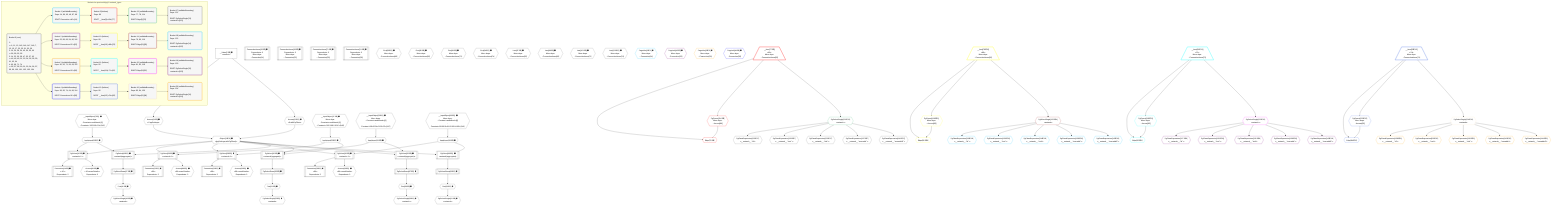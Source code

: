 %%{init: {'themeVariables': { 'fontSize': '12px'}}}%%
graph TD
    classDef path fill:#eee,stroke:#000,color:#000
    classDef plan fill:#fff,stroke-width:1px,color:#000
    classDef itemplan fill:#fff,stroke-width:2px,color:#000
    classDef unbatchedplan fill:#dff,stroke-width:1px,color:#000
    classDef sideeffectplan fill:#fcc,stroke-width:2px,color:#000
    classDef bucket fill:#f6f6f6,color:#000,stroke-width:2px,text-align:left

    subgraph "Buckets for queries/v4/pg11.network_types"
    Bucket0("Bucket 0 (root)<br /><br />1: <br />ᐳ: 6, 11, 12, 145, 146, 147, 148, 7, 13, 15, 17, 23, 25, 31, 33, 39<br />2: 10, 20, 28, 36, 45, 50, 55, 60<br />ᐳ: 86, 89, 92, 95<br />3: 14, 22, 30, 38, 47, 52, 57, 62<br />ᐳ: 46, 48, 49, 51, 53, 54, 56, 58, 59, 61, 63, 64<br />4: 65, 68, 71, 74<br />ᐳ: 85, 87, 88, 90, 91, 93, 94, 96, 97, 98, 99, 100, 101, 102, 103, 104"):::bucket
    Bucket1("Bucket 1 (nullableBoundary)<br />Deps: 14, 86, 65, 49, 87, 98<br /><br />ROOT Connectionᐸ10ᐳ[14]"):::bucket
    Bucket2("Bucket 2 (nullableBoundary)<br />Deps: 22, 89, 68, 54, 90, 100<br /><br />ROOT Connectionᐸ20ᐳ[22]"):::bucket
    Bucket3("Bucket 3 (nullableBoundary)<br />Deps: 30, 92, 71, 59, 93, 102<br /><br />ROOT Connectionᐸ28ᐳ[30]"):::bucket
    Bucket4("Bucket 4 (nullableBoundary)<br />Deps: 38, 95, 74, 64, 96, 104<br /><br />ROOT Connectionᐸ36ᐳ[38]"):::bucket
    Bucket9("Bucket 9 (listItem)<br />Deps: 86<br /><br />ROOT __Item{9}ᐸ65ᐳ[77]"):::bucket
    Bucket10("Bucket 10 (listItem)<br />Deps: 89<br /><br />ROOT __Item{10}ᐸ68ᐳ[79]"):::bucket
    Bucket11("Bucket 11 (listItem)<br />Deps: 92<br /><br />ROOT __Item{11}ᐸ71ᐳ[81]"):::bucket
    Bucket12("Bucket 12 (listItem)<br />Deps: 95<br /><br />ROOT __Item{12}ᐸ74ᐳ[83]"):::bucket
    Bucket13("Bucket 13 (nullableBoundary)<br />Deps: 77, 78, 114<br /><br />ROOT Edge{9}[78]"):::bucket
    Bucket14("Bucket 14 (nullableBoundary)<br />Deps: 79, 80, 116<br /><br />ROOT Edge{10}[80]"):::bucket
    Bucket15("Bucket 15 (nullableBoundary)<br />Deps: 81, 82, 118<br /><br />ROOT Edge{11}[82]"):::bucket
    Bucket16("Bucket 16 (nullableBoundary)<br />Deps: 83, 84, 120<br /><br />ROOT Edge{12}[84]"):::bucket
    Bucket17("Bucket 17 (nullableBoundary)<br />Deps: 121<br /><br />ROOT PgSelectSingle{13}ᐸnetworkᐳ[121]"):::bucket
    Bucket18("Bucket 18 (nullableBoundary)<br />Deps: 122<br /><br />ROOT PgSelectSingle{14}ᐸnetworkᐳ[122]"):::bucket
    Bucket19("Bucket 19 (nullableBoundary)<br />Deps: 123<br /><br />ROOT PgSelectSingle{15}ᐸnetworkᐳ[123]"):::bucket
    Bucket20("Bucket 20 (nullableBoundary)<br />Deps: 124<br /><br />ROOT PgSelectSingle{16}ᐸnetworkᐳ[124]"):::bucket
    end
    Bucket0 --> Bucket1 & Bucket2 & Bucket3 & Bucket4
    Bucket1 --> Bucket9
    Bucket2 --> Bucket10
    Bucket3 --> Bucket11
    Bucket4 --> Bucket12
    Bucket9 --> Bucket13
    Bucket10 --> Bucket14
    Bucket11 --> Bucket15
    Bucket12 --> Bucket16
    Bucket13 --> Bucket17
    Bucket14 --> Bucket18
    Bucket15 --> Bucket19
    Bucket16 --> Bucket20

    %% plan dependencies
    __InputObject7{{"__InputObject[7∈0] ➊<br />More deps:<br />- Constantᐸundefinedᐳ[6]<br />- Constantᐸ'192.168.0.0'ᐳ[145]"}}:::plan
    PgSelect10[["PgSelect[10∈0] ➊<br />ᐸnetwork+1ᐳ"]]:::plan
    Object13{{"Object[13∈0] ➊<br />ᐸ{pgSettings,withPgClient}ᐳ"}}:::plan
    ApplyInput15{{"ApplyInput[15∈0] ➊"}}:::plan
    Object13 & ApplyInput15 --> PgSelect10
    Access11{{"Access[11∈0] ➊<br />ᐸ2.pgSettingsᐳ"}}:::plan
    Access12{{"Access[12∈0] ➊<br />ᐸ2.withPgClientᐳ"}}:::plan
    Access11 & Access12 --> Object13
    __InputObject17{{"__InputObject[17∈0] ➊<br />More deps:<br />- Constantᐸundefinedᐳ[6]<br />- Constantᐸ'192.168.0.0/16'ᐳ[146]"}}:::plan
    PgSelect20[["PgSelect[20∈0] ➊<br />ᐸnetwork+1ᐳ"]]:::plan
    ApplyInput23{{"ApplyInput[23∈0] ➊"}}:::plan
    Object13 & ApplyInput23 --> PgSelect20
    __InputObject25{{"__InputObject[25∈0] ➊<br />More deps:<br />- Constantᐸundefinedᐳ[6]<br />- Constantᐸ'08:00:2b:01:02:03'ᐳ[147]"}}:::plan
    PgSelect28[["PgSelect[28∈0] ➊<br />ᐸnetwork+1ᐳ"]]:::plan
    ApplyInput31{{"ApplyInput[31∈0] ➊"}}:::plan
    Object13 & ApplyInput31 --> PgSelect28
    __InputObject33{{"__InputObject[33∈0] ➊<br />More deps:<br />- Constantᐸundefinedᐳ[6]<br />- Constantᐸ'08:00:2b:01:02:03:04:05'ᐳ[148]"}}:::plan
    PgSelect36[["PgSelect[36∈0] ➊<br />ᐸnetwork+1ᐳ"]]:::plan
    ApplyInput39{{"ApplyInput[39∈0] ➊"}}:::plan
    Object13 & ApplyInput39 --> PgSelect36
    PgSelect45[["PgSelect[45∈0] ➊<br />ᐸnetwork(aggregate)ᐳ"]]:::plan
    Object13 & ApplyInput15 --> PgSelect45
    PgSelect50[["PgSelect[50∈0] ➊<br />ᐸnetwork(aggregate)ᐳ"]]:::plan
    Object13 & ApplyInput23 --> PgSelect50
    PgSelect55[["PgSelect[55∈0] ➊<br />ᐸnetwork(aggregate)ᐳ"]]:::plan
    Object13 & ApplyInput31 --> PgSelect55
    PgSelect60[["PgSelect[60∈0] ➊<br />ᐸnetwork(aggregate)ᐳ"]]:::plan
    Object13 & ApplyInput39 --> PgSelect60
    __Value2["__Value[2∈0] ➊<br />ᐸcontextᐳ"]:::plan
    __Value2 --> Access11
    __Value2 --> Access12
    Connection14[["Connection[14∈0] ➊<br />ᐸ10ᐳ<br />Dependents: 2"]]:::plan
    PgSelect10 --> Connection14
    __InputObject7 --> ApplyInput15
    Connection22[["Connection[22∈0] ➊<br />ᐸ20ᐳ<br />Dependents: 2"]]:::plan
    PgSelect20 --> Connection22
    __InputObject17 --> ApplyInput23
    Connection30[["Connection[30∈0] ➊<br />ᐸ28ᐳ<br />Dependents: 2"]]:::plan
    PgSelect28 --> Connection30
    __InputObject25 --> ApplyInput31
    Connection38[["Connection[38∈0] ➊<br />ᐸ36ᐳ<br />Dependents: 2"]]:::plan
    PgSelect36 --> Connection38
    __InputObject33 --> ApplyInput39
    First46{{"First[46∈0] ➊"}}:::plan
    PgSelectRows47[["PgSelectRows[47∈0] ➊"]]:::plan
    PgSelectRows47 --> First46
    PgSelect45 --> PgSelectRows47
    PgSelectSingle48{{"PgSelectSingle[48∈0] ➊<br />ᐸnetworkᐳ"}}:::plan
    First46 --> PgSelectSingle48
    First51{{"First[51∈0] ➊"}}:::plan
    PgSelectRows52[["PgSelectRows[52∈0] ➊"]]:::plan
    PgSelectRows52 --> First51
    PgSelect50 --> PgSelectRows52
    PgSelectSingle53{{"PgSelectSingle[53∈0] ➊<br />ᐸnetworkᐳ"}}:::plan
    First51 --> PgSelectSingle53
    First56{{"First[56∈0] ➊"}}:::plan
    PgSelectRows57[["PgSelectRows[57∈0] ➊"]]:::plan
    PgSelectRows57 --> First56
    PgSelect55 --> PgSelectRows57
    PgSelectSingle58{{"PgSelectSingle[58∈0] ➊<br />ᐸnetworkᐳ"}}:::plan
    First56 --> PgSelectSingle58
    First61{{"First[61∈0] ➊"}}:::plan
    PgSelectRows62[["PgSelectRows[62∈0] ➊"]]:::plan
    PgSelectRows62 --> First61
    PgSelect60 --> PgSelectRows62
    PgSelectSingle63{{"PgSelectSingle[63∈0] ➊<br />ᐸnetworkᐳ"}}:::plan
    First61 --> PgSelectSingle63
    ConnectionItems65[["ConnectionItems[65∈0] ➊<br />Dependents: 3<br />More deps:<br />- Connection[14]"]]:::plan
    ConnectionItems68[["ConnectionItems[68∈0] ➊<br />Dependents: 3<br />More deps:<br />- Connection[22]"]]:::plan
    ConnectionItems71[["ConnectionItems[71∈0] ➊<br />Dependents: 3<br />More deps:<br />- Connection[30]"]]:::plan
    ConnectionItems74[["ConnectionItems[74∈0] ➊<br />Dependents: 3<br />More deps:<br />- Connection[38]"]]:::plan
    First85{{"First[85∈0] ➊<br />More deps:<br />- ConnectionItems[65]"}}:::plan
    Access86{{"Access[86∈0] ➊<br />ᐸ10.cursorDetailsᐳ<br />Dependents: 3"}}:::plan
    PgSelect10 --> Access86
    First88{{"First[88∈0] ➊<br />More deps:<br />- ConnectionItems[68]"}}:::plan
    Access89{{"Access[89∈0] ➊<br />ᐸ20.cursorDetailsᐳ<br />Dependents: 3"}}:::plan
    PgSelect20 --> Access89
    First91{{"First[91∈0] ➊<br />More deps:<br />- ConnectionItems[71]"}}:::plan
    Access92{{"Access[92∈0] ➊<br />ᐸ28.cursorDetailsᐳ<br />Dependents: 3"}}:::plan
    PgSelect28 --> Access92
    First94{{"First[94∈0] ➊<br />More deps:<br />- ConnectionItems[74]"}}:::plan
    Access95{{"Access[95∈0] ➊<br />ᐸ36.cursorDetailsᐳ<br />Dependents: 3"}}:::plan
    PgSelect36 --> Access95
    Last97{{"Last[97∈0] ➊<br />More deps:<br />- ConnectionItems[65]"}}:::plan
    Last99{{"Last[99∈0] ➊<br />More deps:<br />- ConnectionItems[68]"}}:::plan
    Last101{{"Last[101∈0] ➊<br />More deps:<br />- ConnectionItems[71]"}}:::plan
    Last103{{"Last[103∈0] ➊<br />More deps:<br />- ConnectionItems[74]"}}:::plan
    PageInfo41{{"PageInfo[41∈1] ➊<br />More deps:<br />- Connection[14]"}}:::plan
    PageInfo42{{"PageInfo[42∈2] ➊<br />More deps:<br />- Connection[22]"}}:::plan
    PageInfo43{{"PageInfo[43∈3] ➊<br />More deps:<br />- Connection[30]"}}:::plan
    PageInfo44{{"PageInfo[44∈4] ➊<br />More deps:<br />- Connection[38]"}}:::plan
    Edge78{{"Edge[78∈9]"}}:::plan
    __Item77[/"__Item[77∈9]<br />ᐸ65ᐳ<br />More deps:<br />- ConnectionItems[65]"\]:::itemplan
    PgCursor114{{"PgCursor[114∈9]<br />More deps:<br />- Access[86]"}}:::plan
    __Item77 & PgCursor114 --> Edge78
    __Item77 --> PgCursor114
    Edge80{{"Edge[80∈10]"}}:::plan
    __Item79[/"__Item[79∈10]<br />ᐸ68ᐳ<br />More deps:<br />- ConnectionItems[68]"\]:::itemplan
    PgCursor116{{"PgCursor[116∈10]<br />More deps:<br />- Access[89]"}}:::plan
    __Item79 & PgCursor116 --> Edge80
    __Item79 --> PgCursor116
    Edge82{{"Edge[82∈11]"}}:::plan
    __Item81[/"__Item[81∈11]<br />ᐸ71ᐳ<br />More deps:<br />- ConnectionItems[71]"\]:::itemplan
    PgCursor118{{"PgCursor[118∈11]<br />More deps:<br />- Access[92]"}}:::plan
    __Item81 & PgCursor118 --> Edge82
    __Item81 --> PgCursor118
    Edge84{{"Edge[84∈12]"}}:::plan
    __Item83[/"__Item[83∈12]<br />ᐸ74ᐳ<br />More deps:<br />- ConnectionItems[74]"\]:::itemplan
    PgCursor120{{"PgCursor[120∈12]<br />More deps:<br />- Access[95]"}}:::plan
    __Item83 & PgCursor120 --> Edge84
    __Item83 --> PgCursor120
    PgSelectSingle121{{"PgSelectSingle[121∈13]<br />ᐸnetworkᐳ"}}:::plan
    __Item77 --> PgSelectSingle121
    PgSelectSingle122{{"PgSelectSingle[122∈14]<br />ᐸnetworkᐳ"}}:::plan
    __Item79 --> PgSelectSingle122
    PgSelectSingle123{{"PgSelectSingle[123∈15]<br />ᐸnetworkᐳ"}}:::plan
    __Item81 --> PgSelectSingle123
    PgSelectSingle124{{"PgSelectSingle[124∈16]<br />ᐸnetworkᐳ"}}:::plan
    __Item83 --> PgSelectSingle124
    PgClassExpression125{{"PgClassExpression[125∈17]<br />ᐸ__network__.”id”ᐳ"}}:::plan
    PgSelectSingle121 --> PgClassExpression125
    PgClassExpression129{{"PgClassExpression[129∈17]<br />ᐸ__network__.”inet”ᐳ"}}:::plan
    PgSelectSingle121 --> PgClassExpression129
    PgClassExpression133{{"PgClassExpression[133∈17]<br />ᐸ__network__.”cidr”ᐳ"}}:::plan
    PgSelectSingle121 --> PgClassExpression133
    PgClassExpression137{{"PgClassExpression[137∈17]<br />ᐸ__network__.”macaddr”ᐳ"}}:::plan
    PgSelectSingle121 --> PgClassExpression137
    PgClassExpression141{{"PgClassExpression[141∈17]<br />ᐸ__network__.”macaddr8”ᐳ"}}:::plan
    PgSelectSingle121 --> PgClassExpression141
    PgClassExpression126{{"PgClassExpression[126∈18]<br />ᐸ__network__.”id”ᐳ"}}:::plan
    PgSelectSingle122 --> PgClassExpression126
    PgClassExpression130{{"PgClassExpression[130∈18]<br />ᐸ__network__.”inet”ᐳ"}}:::plan
    PgSelectSingle122 --> PgClassExpression130
    PgClassExpression134{{"PgClassExpression[134∈18]<br />ᐸ__network__.”cidr”ᐳ"}}:::plan
    PgSelectSingle122 --> PgClassExpression134
    PgClassExpression138{{"PgClassExpression[138∈18]<br />ᐸ__network__.”macaddr”ᐳ"}}:::plan
    PgSelectSingle122 --> PgClassExpression138
    PgClassExpression142{{"PgClassExpression[142∈18]<br />ᐸ__network__.”macaddr8”ᐳ"}}:::plan
    PgSelectSingle122 --> PgClassExpression142
    PgClassExpression127{{"PgClassExpression[127∈19]<br />ᐸ__network__.”id”ᐳ"}}:::plan
    PgSelectSingle123 --> PgClassExpression127
    PgClassExpression131{{"PgClassExpression[131∈19]<br />ᐸ__network__.”inet”ᐳ"}}:::plan
    PgSelectSingle123 --> PgClassExpression131
    PgClassExpression135{{"PgClassExpression[135∈19]<br />ᐸ__network__.”cidr”ᐳ"}}:::plan
    PgSelectSingle123 --> PgClassExpression135
    PgClassExpression139{{"PgClassExpression[139∈19]<br />ᐸ__network__.”macaddr”ᐳ"}}:::plan
    PgSelectSingle123 --> PgClassExpression139
    PgClassExpression143{{"PgClassExpression[143∈19]<br />ᐸ__network__.”macaddr8”ᐳ"}}:::plan
    PgSelectSingle123 --> PgClassExpression143
    PgClassExpression128{{"PgClassExpression[128∈20]<br />ᐸ__network__.”id”ᐳ"}}:::plan
    PgSelectSingle124 --> PgClassExpression128
    PgClassExpression132{{"PgClassExpression[132∈20]<br />ᐸ__network__.”inet”ᐳ"}}:::plan
    PgSelectSingle124 --> PgClassExpression132
    PgClassExpression136{{"PgClassExpression[136∈20]<br />ᐸ__network__.”cidr”ᐳ"}}:::plan
    PgSelectSingle124 --> PgClassExpression136
    PgClassExpression140{{"PgClassExpression[140∈20]<br />ᐸ__network__.”macaddr”ᐳ"}}:::plan
    PgSelectSingle124 --> PgClassExpression140
    PgClassExpression144{{"PgClassExpression[144∈20]<br />ᐸ__network__.”macaddr8”ᐳ"}}:::plan
    PgSelectSingle124 --> PgClassExpression144

    %% define steps
    classDef bucket0 stroke:#696969
    class Bucket0,__Value2,__InputObject7,PgSelect10,Access11,Access12,Object13,Connection14,ApplyInput15,__InputObject17,PgSelect20,Connection22,ApplyInput23,__InputObject25,PgSelect28,Connection30,ApplyInput31,__InputObject33,PgSelect36,Connection38,ApplyInput39,PgSelect45,First46,PgSelectRows47,PgSelectSingle48,PgSelect50,First51,PgSelectRows52,PgSelectSingle53,PgSelect55,First56,PgSelectRows57,PgSelectSingle58,PgSelect60,First61,PgSelectRows62,PgSelectSingle63,ConnectionItems65,ConnectionItems68,ConnectionItems71,ConnectionItems74,First85,Access86,First88,Access89,First91,Access92,First94,Access95,Last97,Last99,Last101,Last103 bucket0
    classDef bucket1 stroke:#00bfff
    class Bucket1,PageInfo41 bucket1
    classDef bucket2 stroke:#7f007f
    class Bucket2,PageInfo42 bucket2
    classDef bucket3 stroke:#ffa500
    class Bucket3,PageInfo43 bucket3
    classDef bucket4 stroke:#0000ff
    class Bucket4,PageInfo44 bucket4
    classDef bucket9 stroke:#ff0000
    class Bucket9,__Item77,Edge78,PgCursor114 bucket9
    classDef bucket10 stroke:#ffff00
    class Bucket10,__Item79,Edge80,PgCursor116 bucket10
    classDef bucket11 stroke:#00ffff
    class Bucket11,__Item81,Edge82,PgCursor118 bucket11
    classDef bucket12 stroke:#4169e1
    class Bucket12,__Item83,Edge84,PgCursor120 bucket12
    classDef bucket13 stroke:#3cb371
    class Bucket13,PgSelectSingle121 bucket13
    classDef bucket14 stroke:#a52a2a
    class Bucket14,PgSelectSingle122 bucket14
    classDef bucket15 stroke:#ff00ff
    class Bucket15,PgSelectSingle123 bucket15
    classDef bucket16 stroke:#f5deb3
    class Bucket16,PgSelectSingle124 bucket16
    classDef bucket17 stroke:#696969
    class Bucket17,PgClassExpression125,PgClassExpression129,PgClassExpression133,PgClassExpression137,PgClassExpression141 bucket17
    classDef bucket18 stroke:#00bfff
    class Bucket18,PgClassExpression126,PgClassExpression130,PgClassExpression134,PgClassExpression138,PgClassExpression142 bucket18
    classDef bucket19 stroke:#7f007f
    class Bucket19,PgClassExpression127,PgClassExpression131,PgClassExpression135,PgClassExpression139,PgClassExpression143 bucket19
    classDef bucket20 stroke:#ffa500
    class Bucket20,PgClassExpression128,PgClassExpression132,PgClassExpression136,PgClassExpression140,PgClassExpression144 bucket20
